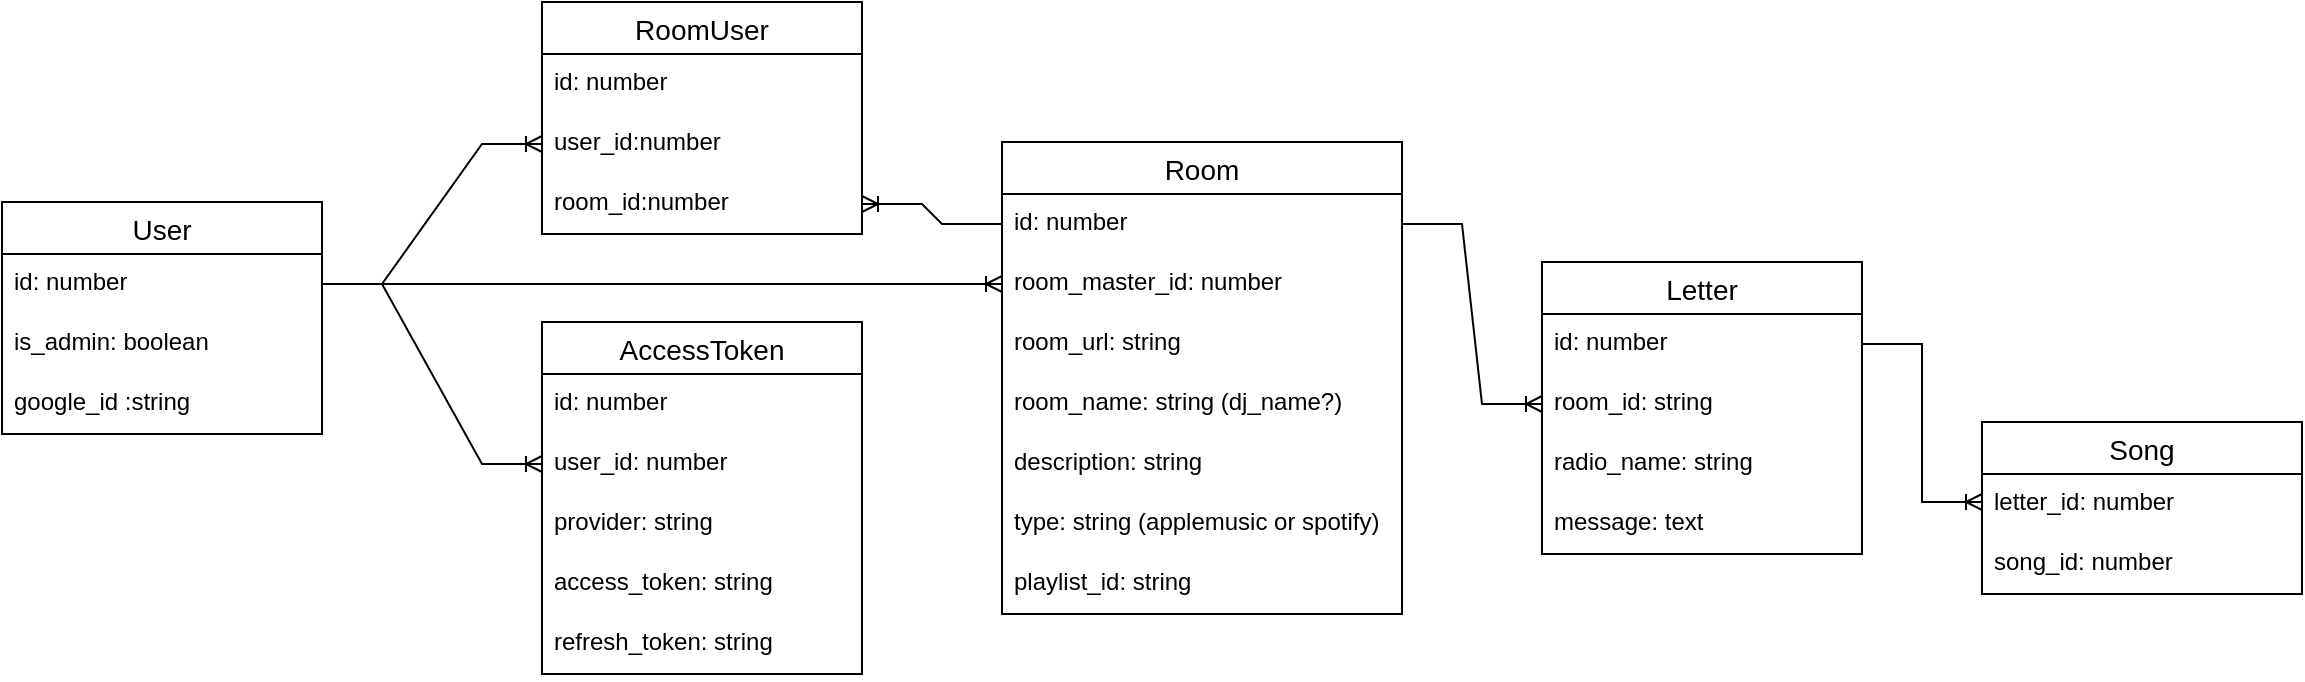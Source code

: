 <mxfile>
    <diagram id="DxB8re_V_81puv3YuFOB" name="Page-1">
        <mxGraphModel dx="2099" dy="765" grid="1" gridSize="10" guides="1" tooltips="1" connect="1" arrows="1" fold="1" page="0" pageScale="1" pageWidth="827" pageHeight="1169" math="0" shadow="0">
            <root>
                <mxCell id="0"/>
                <mxCell id="1" parent="0"/>
                <mxCell id="uDqvcrB0Kqiag1c68fRs-8" value="User" style="swimlane;fontStyle=0;childLayout=stackLayout;horizontal=1;startSize=26;horizontalStack=0;resizeParent=1;resizeParentMax=0;resizeLast=0;collapsible=1;marginBottom=0;align=center;fontSize=14;fontFamily=Helvetica;" parent="1" vertex="1">
                    <mxGeometry x="-670" y="220" width="160" height="116" as="geometry"/>
                </mxCell>
                <mxCell id="uDqvcrB0Kqiag1c68fRs-9" value="id: number" style="text;strokeColor=none;fillColor=none;spacingLeft=4;spacingRight=4;overflow=hidden;rotatable=0;points=[[0,0.5],[1,0.5]];portConstraint=eastwest;fontSize=12;fontFamily=Helvetica;" parent="uDqvcrB0Kqiag1c68fRs-8" vertex="1">
                    <mxGeometry y="26" width="160" height="30" as="geometry"/>
                </mxCell>
                <mxCell id="uDqvcrB0Kqiag1c68fRs-10" value="is_admin: boolean" style="text;strokeColor=none;fillColor=none;spacingLeft=4;spacingRight=4;overflow=hidden;rotatable=0;points=[[0,0.5],[1,0.5]];portConstraint=eastwest;fontSize=12;fontFamily=Helvetica;" parent="uDqvcrB0Kqiag1c68fRs-8" vertex="1">
                    <mxGeometry y="56" width="160" height="30" as="geometry"/>
                </mxCell>
                <mxCell id="NYNxQgaMd4Tk0-P4osWP-54" value="google_id :string" style="text;strokeColor=none;fillColor=none;spacingLeft=4;spacingRight=4;overflow=hidden;rotatable=0;points=[[0,0.5],[1,0.5]];portConstraint=eastwest;fontSize=12;fontFamily=Helvetica;" parent="uDqvcrB0Kqiag1c68fRs-8" vertex="1">
                    <mxGeometry y="86" width="160" height="30" as="geometry"/>
                </mxCell>
                <mxCell id="uDqvcrB0Kqiag1c68fRs-12" value="Room" style="swimlane;fontStyle=0;childLayout=stackLayout;horizontal=1;startSize=26;horizontalStack=0;resizeParent=1;resizeParentMax=0;resizeLast=0;collapsible=1;marginBottom=0;align=center;fontSize=14;fontFamily=Helvetica;" parent="1" vertex="1">
                    <mxGeometry x="-170" y="190" width="200" height="236" as="geometry"/>
                </mxCell>
                <mxCell id="uDqvcrB0Kqiag1c68fRs-13" value="id: number" style="text;strokeColor=none;fillColor=none;spacingLeft=4;spacingRight=4;overflow=hidden;rotatable=0;points=[[0,0.5],[1,0.5]];portConstraint=eastwest;fontSize=12;fontFamily=Helvetica;" parent="uDqvcrB0Kqiag1c68fRs-12" vertex="1">
                    <mxGeometry y="26" width="200" height="30" as="geometry"/>
                </mxCell>
                <mxCell id="NYNxQgaMd4Tk0-P4osWP-41" value="room_master_id: number" style="text;strokeColor=none;fillColor=none;spacingLeft=4;spacingRight=4;overflow=hidden;rotatable=0;points=[[0,0.5],[1,0.5]];portConstraint=eastwest;fontSize=12;fontFamily=Helvetica;" parent="uDqvcrB0Kqiag1c68fRs-12" vertex="1">
                    <mxGeometry y="56" width="200" height="30" as="geometry"/>
                </mxCell>
                <mxCell id="NYNxQgaMd4Tk0-P4osWP-21" value="room_url: string" style="text;strokeColor=none;fillColor=none;spacingLeft=4;spacingRight=4;overflow=hidden;rotatable=0;points=[[0,0.5],[1,0.5]];portConstraint=eastwest;fontSize=12;fontFamily=Helvetica;" parent="uDqvcrB0Kqiag1c68fRs-12" vertex="1">
                    <mxGeometry y="86" width="200" height="30" as="geometry"/>
                </mxCell>
                <mxCell id="uDqvcrB0Kqiag1c68fRs-14" value="room_name: string (dj_name?)" style="text;strokeColor=none;fillColor=none;spacingLeft=4;spacingRight=4;overflow=hidden;rotatable=0;points=[[0,0.5],[1,0.5]];portConstraint=eastwest;fontSize=12;fontFamily=Helvetica;" parent="uDqvcrB0Kqiag1c68fRs-12" vertex="1">
                    <mxGeometry y="116" width="200" height="30" as="geometry"/>
                </mxCell>
                <mxCell id="uDqvcrB0Kqiag1c68fRs-27" value="description: string" style="text;strokeColor=none;fillColor=none;spacingLeft=4;spacingRight=4;overflow=hidden;rotatable=0;points=[[0,0.5],[1,0.5]];portConstraint=eastwest;fontSize=12;fontFamily=Helvetica;" parent="uDqvcrB0Kqiag1c68fRs-12" vertex="1">
                    <mxGeometry y="146" width="200" height="30" as="geometry"/>
                </mxCell>
                <mxCell id="uDqvcrB0Kqiag1c68fRs-22" value="type: string (applemusic or spotify)" style="text;strokeColor=none;fillColor=none;spacingLeft=4;spacingRight=4;overflow=hidden;rotatable=0;points=[[0,0.5],[1,0.5]];portConstraint=eastwest;fontSize=12;fontFamily=Helvetica;" parent="uDqvcrB0Kqiag1c68fRs-12" vertex="1">
                    <mxGeometry y="176" width="200" height="30" as="geometry"/>
                </mxCell>
                <mxCell id="NYNxQgaMd4Tk0-P4osWP-52" value="playlist_id: string" style="text;strokeColor=none;fillColor=none;spacingLeft=4;spacingRight=4;overflow=hidden;rotatable=0;points=[[0,0.5],[1,0.5]];portConstraint=eastwest;fontSize=12;fontFamily=Helvetica;" parent="uDqvcrB0Kqiag1c68fRs-12" vertex="1">
                    <mxGeometry y="206" width="200" height="30" as="geometry"/>
                </mxCell>
                <mxCell id="uDqvcrB0Kqiag1c68fRs-16" value="Letter" style="swimlane;fontStyle=0;childLayout=stackLayout;horizontal=1;startSize=26;horizontalStack=0;resizeParent=1;resizeParentMax=0;resizeLast=0;collapsible=1;marginBottom=0;align=center;fontSize=14;fontFamily=Helvetica;" parent="1" vertex="1">
                    <mxGeometry x="100" y="250" width="160" height="146" as="geometry"/>
                </mxCell>
                <mxCell id="uDqvcrB0Kqiag1c68fRs-17" value="id: number" style="text;strokeColor=none;fillColor=none;spacingLeft=4;spacingRight=4;overflow=hidden;rotatable=0;points=[[0,0.5],[1,0.5]];portConstraint=eastwest;fontSize=12;fontFamily=Helvetica;" parent="uDqvcrB0Kqiag1c68fRs-16" vertex="1">
                    <mxGeometry y="26" width="160" height="30" as="geometry"/>
                </mxCell>
                <mxCell id="uDqvcrB0Kqiag1c68fRs-23" value="room_id: string" style="text;strokeColor=none;fillColor=none;spacingLeft=4;spacingRight=4;overflow=hidden;rotatable=0;points=[[0,0.5],[1,0.5]];portConstraint=eastwest;fontSize=12;fontFamily=Helvetica;" parent="uDqvcrB0Kqiag1c68fRs-16" vertex="1">
                    <mxGeometry y="56" width="160" height="30" as="geometry"/>
                </mxCell>
                <mxCell id="uDqvcrB0Kqiag1c68fRs-18" value="radio_name: string" style="text;strokeColor=none;fillColor=none;spacingLeft=4;spacingRight=4;overflow=hidden;rotatable=0;points=[[0,0.5],[1,0.5]];portConstraint=eastwest;fontSize=12;fontFamily=Helvetica;" parent="uDqvcrB0Kqiag1c68fRs-16" vertex="1">
                    <mxGeometry y="86" width="160" height="30" as="geometry"/>
                </mxCell>
                <mxCell id="uDqvcrB0Kqiag1c68fRs-20" value="message: text" style="text;strokeColor=none;fillColor=none;spacingLeft=4;spacingRight=4;overflow=hidden;rotatable=0;points=[[0,0.5],[1,0.5]];portConstraint=eastwest;fontSize=12;fontFamily=Helvetica;" parent="uDqvcrB0Kqiag1c68fRs-16" vertex="1">
                    <mxGeometry y="116" width="160" height="30" as="geometry"/>
                </mxCell>
                <mxCell id="uDqvcrB0Kqiag1c68fRs-32" value="" style="edgeStyle=entityRelationEdgeStyle;fontSize=12;html=1;endArrow=ERoneToMany;rounded=0;fontFamily=Helvetica;" parent="1" source="uDqvcrB0Kqiag1c68fRs-13" target="uDqvcrB0Kqiag1c68fRs-23" edge="1">
                    <mxGeometry width="100" height="100" relative="1" as="geometry">
                        <mxPoint x="-80" y="360" as="sourcePoint"/>
                        <mxPoint x="20" y="260" as="targetPoint"/>
                    </mxGeometry>
                </mxCell>
                <mxCell id="NYNxQgaMd4Tk0-P4osWP-1" value="Song" style="swimlane;fontStyle=0;childLayout=stackLayout;horizontal=1;startSize=26;horizontalStack=0;resizeParent=1;resizeParentMax=0;resizeLast=0;collapsible=1;marginBottom=0;align=center;fontSize=14;fontFamily=Helvetica;" parent="1" vertex="1">
                    <mxGeometry x="320" y="330" width="160" height="86" as="geometry"/>
                </mxCell>
                <mxCell id="NYNxQgaMd4Tk0-P4osWP-11" value="letter_id: number" style="text;strokeColor=none;fillColor=none;spacingLeft=4;spacingRight=4;overflow=hidden;rotatable=0;points=[[0,0.5],[1,0.5]];portConstraint=eastwest;fontSize=12;fontFamily=Helvetica;" parent="NYNxQgaMd4Tk0-P4osWP-1" vertex="1">
                    <mxGeometry y="26" width="160" height="30" as="geometry"/>
                </mxCell>
                <mxCell id="NYNxQgaMd4Tk0-P4osWP-6" value="song_id: number" style="text;strokeColor=none;fillColor=none;spacingLeft=4;spacingRight=4;overflow=hidden;rotatable=0;points=[[0,0.5],[1,0.5]];portConstraint=eastwest;fontSize=12;fontFamily=Helvetica;" parent="NYNxQgaMd4Tk0-P4osWP-1" vertex="1">
                    <mxGeometry y="56" width="160" height="30" as="geometry"/>
                </mxCell>
                <mxCell id="NYNxQgaMd4Tk0-P4osWP-8" value="" style="edgeStyle=entityRelationEdgeStyle;fontSize=12;html=1;endArrow=ERoneToMany;rounded=0;fontFamily=Helvetica;exitX=1;exitY=0.5;exitDx=0;exitDy=0;" parent="1" source="uDqvcrB0Kqiag1c68fRs-17" edge="1">
                    <mxGeometry width="100" height="100" relative="1" as="geometry">
                        <mxPoint x="280" y="350" as="sourcePoint"/>
                        <mxPoint x="320" y="370" as="targetPoint"/>
                    </mxGeometry>
                </mxCell>
                <mxCell id="NYNxQgaMd4Tk0-P4osWP-13" value="RoomUser" style="swimlane;fontStyle=0;childLayout=stackLayout;horizontal=1;startSize=26;horizontalStack=0;resizeParent=1;resizeParentMax=0;resizeLast=0;collapsible=1;marginBottom=0;align=center;fontSize=14;fontFamily=Helvetica;" parent="1" vertex="1">
                    <mxGeometry x="-400" y="120" width="160" height="116" as="geometry"/>
                </mxCell>
                <mxCell id="NYNxQgaMd4Tk0-P4osWP-14" value="id: number" style="text;strokeColor=none;fillColor=none;spacingLeft=4;spacingRight=4;overflow=hidden;rotatable=0;points=[[0,0.5],[1,0.5]];portConstraint=eastwest;fontSize=12;fontFamily=Helvetica;" parent="NYNxQgaMd4Tk0-P4osWP-13" vertex="1">
                    <mxGeometry y="26" width="160" height="30" as="geometry"/>
                </mxCell>
                <mxCell id="NYNxQgaMd4Tk0-P4osWP-15" value="user_id:number" style="text;strokeColor=none;fillColor=none;spacingLeft=4;spacingRight=4;overflow=hidden;rotatable=0;points=[[0,0.5],[1,0.5]];portConstraint=eastwest;fontSize=12;fontFamily=Helvetica;" parent="NYNxQgaMd4Tk0-P4osWP-13" vertex="1">
                    <mxGeometry y="56" width="160" height="30" as="geometry"/>
                </mxCell>
                <mxCell id="NYNxQgaMd4Tk0-P4osWP-16" value="room_id:number" style="text;strokeColor=none;fillColor=none;spacingLeft=4;spacingRight=4;overflow=hidden;rotatable=0;points=[[0,0.5],[1,0.5]];portConstraint=eastwest;fontSize=12;fontFamily=Helvetica;" parent="NYNxQgaMd4Tk0-P4osWP-13" vertex="1">
                    <mxGeometry y="86" width="160" height="30" as="geometry"/>
                </mxCell>
                <mxCell id="NYNxQgaMd4Tk0-P4osWP-38" value="AccessToken" style="swimlane;fontStyle=0;childLayout=stackLayout;horizontal=1;startSize=26;horizontalStack=0;resizeParent=1;resizeParentMax=0;resizeLast=0;collapsible=1;marginBottom=0;align=center;fontSize=14;fontFamily=Helvetica;" parent="1" vertex="1">
                    <mxGeometry x="-400" y="280" width="160" height="176" as="geometry"/>
                </mxCell>
                <mxCell id="NYNxQgaMd4Tk0-P4osWP-42" value="id: number" style="text;strokeColor=none;fillColor=none;spacingLeft=4;spacingRight=4;overflow=hidden;rotatable=0;points=[[0,0.5],[1,0.5]];portConstraint=eastwest;fontSize=12;fontFamily=Helvetica;" parent="NYNxQgaMd4Tk0-P4osWP-38" vertex="1">
                    <mxGeometry y="26" width="160" height="30" as="geometry"/>
                </mxCell>
                <mxCell id="NYNxQgaMd4Tk0-P4osWP-40" value="user_id: number" style="text;strokeColor=none;fillColor=none;spacingLeft=4;spacingRight=4;overflow=hidden;rotatable=0;points=[[0,0.5],[1,0.5]];portConstraint=eastwest;fontSize=12;fontFamily=Helvetica;" parent="NYNxQgaMd4Tk0-P4osWP-38" vertex="1">
                    <mxGeometry y="56" width="160" height="30" as="geometry"/>
                </mxCell>
                <mxCell id="NYNxQgaMd4Tk0-P4osWP-46" value="provider: string" style="text;strokeColor=none;fillColor=none;spacingLeft=4;spacingRight=4;overflow=hidden;rotatable=0;points=[[0,0.5],[1,0.5]];portConstraint=eastwest;fontSize=12;fontFamily=Helvetica;" parent="NYNxQgaMd4Tk0-P4osWP-38" vertex="1">
                    <mxGeometry y="86" width="160" height="30" as="geometry"/>
                </mxCell>
                <mxCell id="NYNxQgaMd4Tk0-P4osWP-31" value="access_token: string" style="text;strokeColor=none;fillColor=none;spacingLeft=4;spacingRight=4;overflow=hidden;rotatable=0;points=[[0,0.5],[1,0.5]];portConstraint=eastwest;fontSize=12;fontFamily=Helvetica;" parent="NYNxQgaMd4Tk0-P4osWP-38" vertex="1">
                    <mxGeometry y="116" width="160" height="30" as="geometry"/>
                </mxCell>
                <mxCell id="NYNxQgaMd4Tk0-P4osWP-47" value="refresh_token: string" style="text;strokeColor=none;fillColor=none;spacingLeft=4;spacingRight=4;overflow=hidden;rotatable=0;points=[[0,0.5],[1,0.5]];portConstraint=eastwest;fontSize=12;fontFamily=Helvetica;" parent="NYNxQgaMd4Tk0-P4osWP-38" vertex="1">
                    <mxGeometry y="146" width="160" height="30" as="geometry"/>
                </mxCell>
                <mxCell id="NYNxQgaMd4Tk0-P4osWP-55" value="" style="edgeStyle=entityRelationEdgeStyle;fontSize=12;html=1;endArrow=ERoneToMany;rounded=0;exitX=1;exitY=0.5;exitDx=0;exitDy=0;" parent="1" source="uDqvcrB0Kqiag1c68fRs-9" target="NYNxQgaMd4Tk0-P4osWP-15" edge="1">
                    <mxGeometry width="100" height="100" relative="1" as="geometry">
                        <mxPoint x="-140" y="520" as="sourcePoint"/>
                        <mxPoint x="-40" y="420" as="targetPoint"/>
                    </mxGeometry>
                </mxCell>
                <mxCell id="NYNxQgaMd4Tk0-P4osWP-56" value="" style="edgeStyle=entityRelationEdgeStyle;fontSize=12;html=1;endArrow=ERoneToMany;rounded=0;exitX=0;exitY=0.5;exitDx=0;exitDy=0;" parent="1" source="uDqvcrB0Kqiag1c68fRs-13" target="NYNxQgaMd4Tk0-P4osWP-16" edge="1">
                    <mxGeometry width="100" height="100" relative="1" as="geometry">
                        <mxPoint x="-210" y="310" as="sourcePoint"/>
                        <mxPoint x="-260" y="390" as="targetPoint"/>
                    </mxGeometry>
                </mxCell>
                <mxCell id="NYNxQgaMd4Tk0-P4osWP-58" value="" style="edgeStyle=entityRelationEdgeStyle;fontSize=12;html=1;endArrow=ERoneToMany;rounded=0;" parent="1" source="uDqvcrB0Kqiag1c68fRs-9" target="NYNxQgaMd4Tk0-P4osWP-41" edge="1">
                    <mxGeometry width="100" height="100" relative="1" as="geometry">
                        <mxPoint x="-140" y="520" as="sourcePoint"/>
                        <mxPoint x="-40" y="420" as="targetPoint"/>
                    </mxGeometry>
                </mxCell>
                <mxCell id="NYNxQgaMd4Tk0-P4osWP-59" value="" style="edgeStyle=entityRelationEdgeStyle;fontSize=12;html=1;endArrow=ERoneToMany;rounded=0;" parent="1" source="uDqvcrB0Kqiag1c68fRs-9" target="NYNxQgaMd4Tk0-P4osWP-40" edge="1">
                    <mxGeometry width="100" height="100" relative="1" as="geometry">
                        <mxPoint x="-150" y="430" as="sourcePoint"/>
                        <mxPoint x="-50" y="330" as="targetPoint"/>
                    </mxGeometry>
                </mxCell>
            </root>
        </mxGraphModel>
    </diagram>
</mxfile>